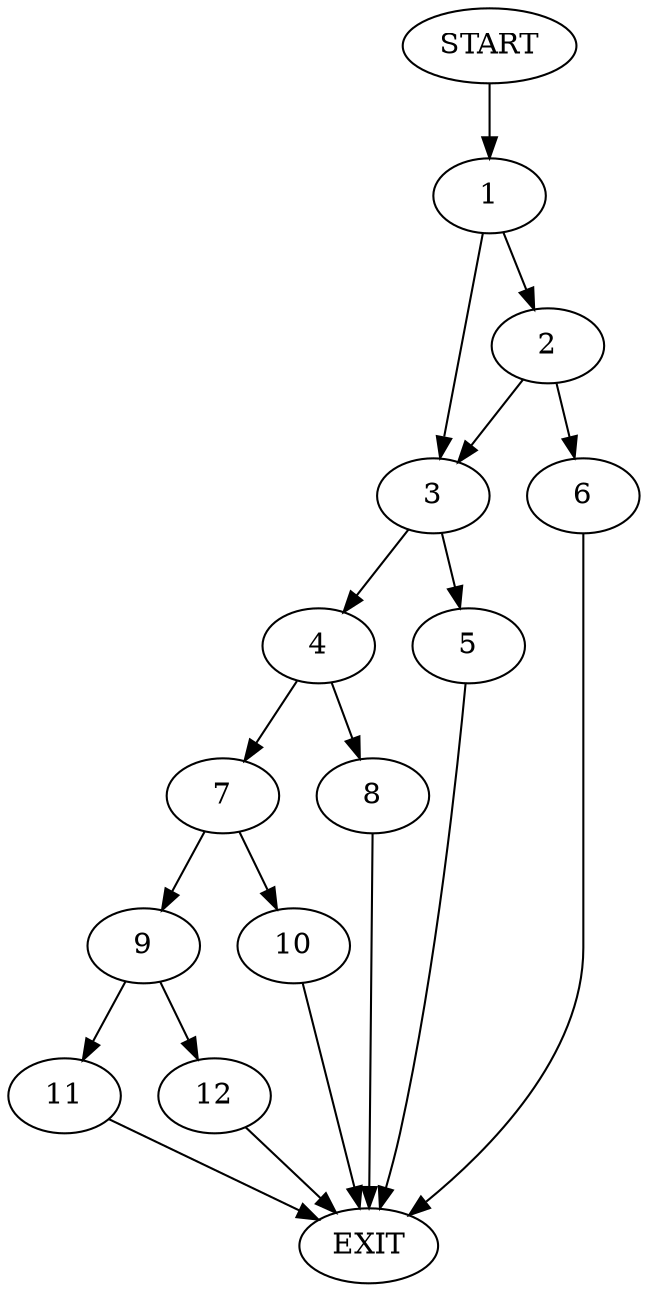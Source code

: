 digraph {
0 [label="START"]
13 [label="EXIT"]
0 -> 1
1 -> 2
1 -> 3
3 -> 4
3 -> 5
2 -> 6
2 -> 3
6 -> 13
5 -> 13
4 -> 7
4 -> 8
7 -> 9
7 -> 10
8 -> 13
10 -> 13
9 -> 11
9 -> 12
12 -> 13
11 -> 13
}
